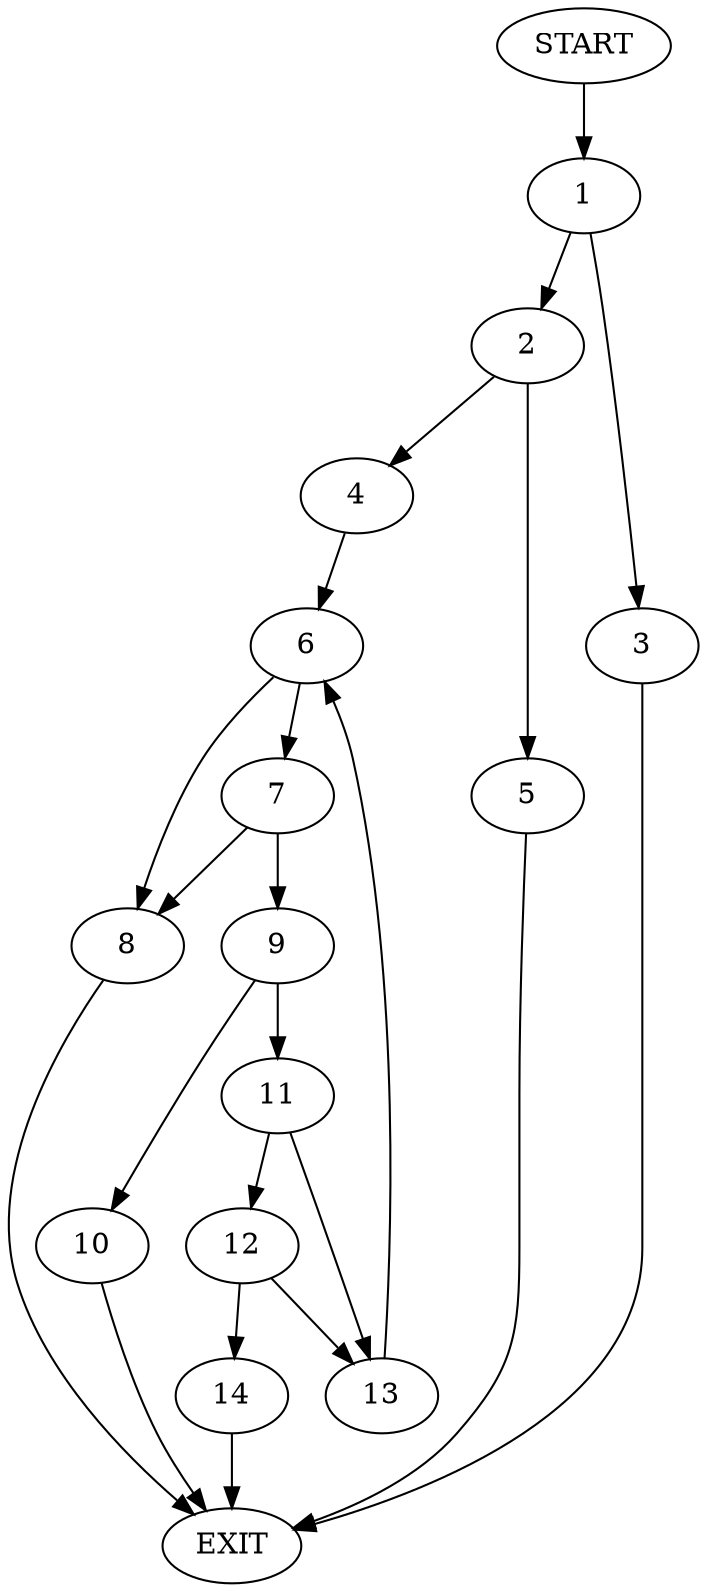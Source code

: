 digraph {
0 [label="START"]
15 [label="EXIT"]
0 -> 1
1 -> 2
1 -> 3
2 -> 4
2 -> 5
3 -> 15
4 -> 6
5 -> 15
6 -> 7
6 -> 8
8 -> 15
7 -> 9
7 -> 8
9 -> 10
9 -> 11
11 -> 12
11 -> 13
10 -> 15
13 -> 6
12 -> 14
12 -> 13
14 -> 15
}
